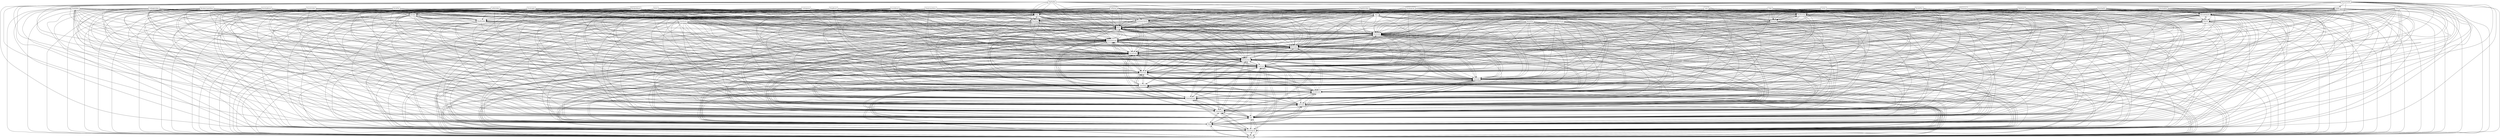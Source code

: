 digraph{
graph [rankdir=TB];
node [shape=box];
edge [arrowhead=normal];
0[label="Pong",]
1[label="Wall",]
2[label="Lane",]
3[label="Pucksupply",]
4[label="Leftpong",]
5[label="Menu",]
6[label="SaveGame",]
7[label="Floorbrickles",]
8[label="CheckPreviousBestScore",]
9[label="BrickPile",]
10[label="PlayBowling",]
11[label="Board",]
12[label="ClassDiagram",]
13[label="Rightpont",]
14[label="Point",]
15[label="Size",]
16[label="Bowling",]
17[label="GameSprite",]
18[label="StationarySprite",]
19[label="Leftbrickles",]
20[label="ListGame",]
21[label="Edge",]
22[label="BowlingPin",]
23[label="PongGameMenu",]
24[label="Brick",]
25[label="BowlingGameMenu",]
26[label="Brickles",]
27[label="Paddle",]
28[label="Gutter",]
29[label="BottomPaddle",]
30[label="UninstallGame",]
31[label="ArcadeGame",]
32[label="GameMenu",]
33[label="SaveScore",]
34[label="Floorpong",]
35[label="EndofAlley",]
36[label="ExitGame",]
37[label="ScoreBoard",]
38[label="MovableSprite",]
39[label="PlayPong",]
40[label="PlayGame",]
41[label="Puck",]
42[label="UseCases",]
43[label="DividingLine",]
44[label="Ceilingbrickles",]
45[label="TopPaddle",]
46[label="Ceilingpong",]
47[label="Initialization",]
48[label="InstallGame",]
49[label="Rightbrickles",]
50[label="PlayBrickles",]
51[label="Velocity",]
52[label="PongBoard",]
53[label="BowlingBoard",]
54[label="BricklesGameMenu",]
55[label="SpritePair",]
56[label="RackofPins",]
57[label="BricklesBoard",]
58[label="Rectangle",]
59[label="BowlingBall",]
60[label="AnimationLoop",]
0->5[label="",]
0->6[label="",]
0->11[label="",]
0->12[label="",]
0->14[label="",]
0->15[label="",]
0->17[label="",]
0->20[label="",]
0->30[label="",]
0->31[label="",]
0->32[label="",]
0->36[label="",]
0->39[label="",]
0->40[label="",]
0->42[label="",]
0->47[label="",]
0->48[label="",]
0->58[label="",]
0->60[label="",]
1->5[label="",]
1->6[label="",]
1->11[label="",]
1->12[label="",]
1->14[label="",]
1->15[label="",]
1->17[label="",]
1->18[label="",]
1->20[label="",]
1->30[label="",]
1->31[label="",]
1->32[label="",]
1->36[label="",]
1->40[label="",]
1->42[label="",]
1->47[label="",]
1->48[label="",]
1->58[label="",]
1->60[label="",]
2->5[label="",]
2->6[label="",]
2->10[label="",]
2->11[label="",]
2->12[label="",]
2->14[label="",]
2->15[label="",]
2->16[label="",]
2->17[label="",]
2->18[label="",]
2->20[label="",]
2->30[label="",]
2->31[label="",]
2->32[label="",]
2->36[label="",]
2->40[label="",]
2->42[label="",]
2->47[label="",]
2->48[label="",]
2->58[label="",]
2->60[label="",]
3->5[label="",]
3->6[label="",]
3->11[label="",]
3->12[label="",]
3->14[label="",]
3->15[label="",]
3->17[label="",]
3->20[label="",]
3->26[label="",]
3->30[label="",]
3->31[label="",]
3->32[label="",]
3->36[label="",]
3->40[label="",]
3->42[label="",]
3->47[label="",]
3->48[label="",]
3->50[label="",]
3->58[label="",]
3->60[label="",]
4->0[label="",]
4->1[label="",]
4->5[label="",]
4->6[label="",]
4->11[label="",]
4->12[label="",]
4->14[label="",]
4->15[label="",]
4->17[label="",]
4->18[label="",]
4->20[label="",]
4->30[label="",]
4->31[label="",]
4->32[label="",]
4->36[label="",]
4->39[label="",]
4->40[label="",]
4->42[label="",]
4->47[label="",]
4->48[label="",]
4->58[label="",]
4->60[label="",]
5->6[label="",]
5->11[label="",]
5->12[label="",]
5->14[label="",]
5->15[label="",]
5->17[label="",]
5->20[label="",]
5->30[label="",]
5->31[label="",]
5->32[label="",]
5->36[label="",]
5->40[label="",]
5->42[label="",]
5->47[label="",]
5->48[label="",]
5->58[label="",]
5->60[label="",]
6->5[label="",]
6->11[label="",]
6->12[label="",]
6->14[label="",]
6->15[label="",]
6->17[label="",]
6->20[label="",]
6->30[label="",]
6->31[label="",]
6->32[label="",]
6->36[label="",]
6->40[label="",]
6->42[label="",]
6->47[label="",]
6->48[label="",]
6->58[label="",]
6->60[label="",]
7->5[label="",]
7->6[label="",]
7->11[label="",]
7->12[label="",]
7->14[label="",]
7->15[label="",]
7->17[label="",]
7->18[label="",]
7->20[label="",]
7->26[label="",]
7->30[label="",]
7->31[label="",]
7->32[label="",]
7->36[label="",]
7->40[label="",]
7->42[label="",]
7->47[label="",]
7->48[label="",]
7->50[label="",]
7->58[label="",]
7->60[label="",]
8->5[label="",]
8->6[label="",]
8->11[label="",]
8->12[label="",]
8->14[label="",]
8->15[label="",]
8->17[label="",]
8->20[label="",]
8->30[label="",]
8->31[label="",]
8->32[label="",]
8->36[label="",]
8->40[label="",]
8->42[label="",]
8->47[label="",]
8->48[label="",]
8->58[label="",]
8->60[label="",]
9->5[label="",]
9->6[label="",]
9->11[label="",]
9->12[label="",]
9->14[label="",]
9->15[label="",]
9->17[label="",]
9->18[label="",]
9->20[label="",]
9->26[label="",]
9->30[label="",]
9->31[label="",]
9->32[label="",]
9->36[label="",]
9->40[label="",]
9->42[label="",]
9->47[label="",]
9->48[label="",]
9->50[label="",]
9->58[label="",]
9->60[label="",]
10->5[label="",]
10->6[label="",]
10->11[label="",]
10->12[label="",]
10->14[label="",]
10->15[label="",]
10->16[label="",]
10->17[label="",]
10->20[label="",]
10->30[label="",]
10->31[label="",]
10->32[label="",]
10->36[label="",]
10->40[label="",]
10->42[label="",]
10->47[label="",]
10->48[label="",]
10->58[label="",]
10->60[label="",]
11->5[label="",]
11->6[label="",]
11->12[label="",]
11->14[label="",]
11->15[label="",]
11->17[label="",]
11->20[label="",]
11->30[label="",]
11->31[label="",]
11->32[label="",]
11->36[label="",]
11->40[label="",]
11->42[label="",]
11->47[label="",]
11->48[label="",]
11->58[label="",]
11->60[label="",]
12->5[label="",]
12->6[label="",]
12->11[label="",]
12->14[label="",]
12->15[label="",]
12->17[label="",]
12->20[label="",]
12->30[label="",]
12->31[label="",]
12->32[label="",]
12->36[label="",]
12->40[label="",]
12->42[label="",]
12->47[label="",]
12->48[label="",]
12->58[label="",]
12->60[label="",]
13->0[label="",]
13->1[label="",]
13->5[label="",]
13->6[label="",]
13->11[label="",]
13->12[label="",]
13->14[label="",]
13->15[label="",]
13->17[label="",]
13->18[label="",]
13->20[label="",]
13->30[label="",]
13->31[label="",]
13->32[label="",]
13->36[label="",]
13->39[label="",]
13->40[label="",]
13->42[label="",]
13->47[label="",]
13->48[label="",]
13->58[label="",]
13->60[label="",]
14->5[label="",]
14->6[label="",]
14->11[label="",]
14->12[label="",]
14->15[label="",]
14->17[label="",]
14->20[label="",]
14->30[label="",]
14->31[label="",]
14->32[label="",]
14->36[label="",]
14->40[label="",]
14->42[label="",]
14->47[label="",]
14->48[label="",]
14->58[label="",]
14->60[label="",]
15->5[label="",]
15->6[label="",]
15->11[label="",]
15->12[label="",]
15->14[label="",]
15->17[label="",]
15->20[label="",]
15->30[label="",]
15->31[label="",]
15->32[label="",]
15->36[label="",]
15->40[label="",]
15->42[label="",]
15->47[label="",]
15->48[label="",]
15->58[label="",]
15->60[label="",]
16->5[label="",]
16->6[label="",]
16->10[label="",]
16->11[label="",]
16->12[label="",]
16->14[label="",]
16->15[label="",]
16->17[label="",]
16->20[label="",]
16->30[label="",]
16->31[label="",]
16->32[label="",]
16->36[label="",]
16->40[label="",]
16->42[label="",]
16->47[label="",]
16->48[label="",]
16->58[label="",]
16->60[label="",]
17->5[label="",]
17->6[label="",]
17->11[label="",]
17->12[label="",]
17->14[label="",]
17->15[label="",]
17->20[label="",]
17->30[label="",]
17->31[label="",]
17->32[label="",]
17->36[label="",]
17->40[label="",]
17->42[label="",]
17->47[label="",]
17->48[label="",]
17->58[label="",]
17->60[label="",]
18->5[label="",]
18->6[label="",]
18->11[label="",]
18->12[label="",]
18->14[label="",]
18->15[label="",]
18->17[label="",]
18->20[label="",]
18->30[label="",]
18->31[label="",]
18->32[label="",]
18->36[label="",]
18->40[label="",]
18->42[label="",]
18->47[label="",]
18->48[label="",]
18->58[label="",]
18->60[label="",]
19->1[label="",]
19->5[label="",]
19->6[label="",]
19->11[label="",]
19->12[label="",]
19->14[label="",]
19->15[label="",]
19->17[label="",]
19->18[label="",]
19->20[label="",]
19->26[label="",]
19->30[label="",]
19->31[label="",]
19->32[label="",]
19->36[label="",]
19->40[label="",]
19->42[label="",]
19->47[label="",]
19->48[label="",]
19->50[label="",]
19->58[label="",]
19->60[label="",]
20->5[label="",]
20->6[label="",]
20->11[label="",]
20->12[label="",]
20->14[label="",]
20->15[label="",]
20->17[label="",]
20->30[label="",]
20->31[label="",]
20->32[label="",]
20->36[label="",]
20->40[label="",]
20->42[label="",]
20->47[label="",]
20->48[label="",]
20->58[label="",]
20->60[label="",]
21->5[label="",]
21->6[label="",]
21->10[label="",]
21->11[label="",]
21->12[label="",]
21->14[label="",]
21->15[label="",]
21->16[label="",]
21->17[label="",]
21->18[label="",]
21->20[label="",]
21->30[label="",]
21->31[label="",]
21->32[label="",]
21->36[label="",]
21->40[label="",]
21->42[label="",]
21->47[label="",]
21->48[label="",]
21->58[label="",]
21->60[label="",]
22->5[label="",]
22->6[label="",]
22->10[label="",]
22->11[label="",]
22->12[label="",]
22->14[label="",]
22->15[label="",]
22->16[label="",]
22->17[label="",]
22->20[label="",]
22->30[label="",]
22->31[label="",]
22->32[label="",]
22->36[label="",]
22->38[label="",]
22->40[label="",]
22->42[label="",]
22->47[label="",]
22->48[label="",]
22->51[label="",]
22->58[label="",]
22->60[label="",]
23->0[label="",]
23->5[label="",]
23->6[label="",]
23->11[label="",]
23->12[label="",]
23->14[label="",]
23->15[label="",]
23->17[label="",]
23->20[label="",]
23->30[label="",]
23->31[label="",]
23->32[label="",]
23->36[label="",]
23->39[label="",]
23->40[label="",]
23->42[label="",]
23->47[label="",]
23->48[label="",]
23->58[label="",]
23->60[label="",]
24->5[label="",]
24->6[label="",]
24->11[label="",]
24->12[label="",]
24->14[label="",]
24->15[label="",]
24->17[label="",]
24->18[label="",]
24->20[label="",]
24->26[label="",]
24->30[label="",]
24->31[label="",]
24->32[label="",]
24->36[label="",]
24->40[label="",]
24->42[label="",]
24->47[label="",]
24->48[label="",]
24->50[label="",]
24->58[label="",]
24->60[label="",]
25->5[label="",]
25->6[label="",]
25->10[label="",]
25->11[label="",]
25->12[label="",]
25->14[label="",]
25->15[label="",]
25->16[label="",]
25->17[label="",]
25->20[label="",]
25->30[label="",]
25->31[label="",]
25->32[label="",]
25->36[label="",]
25->40[label="",]
25->42[label="",]
25->47[label="",]
25->48[label="",]
25->58[label="",]
25->60[label="",]
26->5[label="",]
26->6[label="",]
26->11[label="",]
26->12[label="",]
26->14[label="",]
26->15[label="",]
26->17[label="",]
26->20[label="",]
26->30[label="",]
26->31[label="",]
26->32[label="",]
26->36[label="",]
26->40[label="",]
26->42[label="",]
26->47[label="",]
26->48[label="",]
26->50[label="",]
26->58[label="",]
26->60[label="",]
27->0[label="",]
27->5[label="",]
27->6[label="",]
27->11[label="",]
27->12[label="",]
27->14[label="",]
27->15[label="",]
27->17[label="",]
27->20[label="",]
27->30[label="",]
27->31[label="",]
27->32[label="",]
27->36[label="",]
27->38[label="",]
27->39[label="",]
27->40[label="",]
27->42[label="",]
27->47[label="",]
27->48[label="",]
27->51[label="",]
27->58[label="",]
27->60[label="",]
28->5[label="",]
28->6[label="",]
28->10[label="",]
28->11[label="",]
28->12[label="",]
28->14[label="",]
28->15[label="",]
28->16[label="",]
28->17[label="",]
28->18[label="",]
28->20[label="",]
28->30[label="",]
28->31[label="",]
28->32[label="",]
28->36[label="",]
28->40[label="",]
28->42[label="",]
28->47[label="",]
28->48[label="",]
28->58[label="",]
28->60[label="",]
29->0[label="",]
29->5[label="",]
29->6[label="",]
29->11[label="",]
29->12[label="",]
29->14[label="",]
29->15[label="",]
29->17[label="",]
29->20[label="",]
29->27[label="",]
29->30[label="",]
29->31[label="",]
29->32[label="",]
29->36[label="",]
29->38[label="",]
29->39[label="",]
29->40[label="",]
29->42[label="",]
29->47[label="",]
29->48[label="",]
29->51[label="",]
29->58[label="",]
29->60[label="",]
30->5[label="",]
30->6[label="",]
30->11[label="",]
30->12[label="",]
30->14[label="",]
30->15[label="",]
30->17[label="",]
30->20[label="",]
30->31[label="",]
30->32[label="",]
30->36[label="",]
30->40[label="",]
30->42[label="",]
30->47[label="",]
30->48[label="",]
30->58[label="",]
30->60[label="",]
31->5[label="",]
31->6[label="",]
31->11[label="",]
31->12[label="",]
31->14[label="",]
31->15[label="",]
31->17[label="",]
31->20[label="",]
31->30[label="",]
31->32[label="",]
31->36[label="",]
31->40[label="",]
31->42[label="",]
31->47[label="",]
31->48[label="",]
31->58[label="",]
31->60[label="",]
32->5[label="",]
32->6[label="",]
32->11[label="",]
32->12[label="",]
32->14[label="",]
32->15[label="",]
32->17[label="",]
32->20[label="",]
32->30[label="",]
32->31[label="",]
32->36[label="",]
32->40[label="",]
32->42[label="",]
32->47[label="",]
32->48[label="",]
32->58[label="",]
32->60[label="",]
33->5[label="",]
33->6[label="",]
33->11[label="",]
33->12[label="",]
33->14[label="",]
33->15[label="",]
33->17[label="",]
33->20[label="",]
33->30[label="",]
33->31[label="",]
33->32[label="",]
33->36[label="",]
33->40[label="",]
33->42[label="",]
33->47[label="",]
33->48[label="",]
33->58[label="",]
33->60[label="",]
34->0[label="",]
34->5[label="",]
34->6[label="",]
34->11[label="",]
34->12[label="",]
34->14[label="",]
34->15[label="",]
34->17[label="",]
34->18[label="",]
34->20[label="",]
34->30[label="",]
34->31[label="",]
34->32[label="",]
34->36[label="",]
34->39[label="",]
34->40[label="",]
34->42[label="",]
34->47[label="",]
34->48[label="",]
34->58[label="",]
34->60[label="",]
35->5[label="",]
35->6[label="",]
35->10[label="",]
35->11[label="",]
35->12[label="",]
35->14[label="",]
35->15[label="",]
35->16[label="",]
35->17[label="",]
35->18[label="",]
35->20[label="",]
35->30[label="",]
35->31[label="",]
35->32[label="",]
35->36[label="",]
35->40[label="",]
35->42[label="",]
35->47[label="",]
35->48[label="",]
35->58[label="",]
35->60[label="",]
36->5[label="",]
36->6[label="",]
36->11[label="",]
36->12[label="",]
36->14[label="",]
36->15[label="",]
36->17[label="",]
36->20[label="",]
36->30[label="",]
36->31[label="",]
36->32[label="",]
36->40[label="",]
36->42[label="",]
36->47[label="",]
36->48[label="",]
36->58[label="",]
36->60[label="",]
37->0[label="",]
37->5[label="",]
37->6[label="",]
37->11[label="",]
37->12[label="",]
37->14[label="",]
37->15[label="",]
37->17[label="",]
37->18[label="",]
37->20[label="",]
37->30[label="",]
37->31[label="",]
37->32[label="",]
37->36[label="",]
37->39[label="",]
37->40[label="",]
37->42[label="",]
37->47[label="",]
37->48[label="",]
37->58[label="",]
37->60[label="",]
38->5[label="",]
38->6[label="",]
38->11[label="",]
38->12[label="",]
38->14[label="",]
38->15[label="",]
38->17[label="",]
38->20[label="",]
38->30[label="",]
38->31[label="",]
38->32[label="",]
38->36[label="",]
38->40[label="",]
38->42[label="",]
38->47[label="",]
38->48[label="",]
38->51[label="",]
38->58[label="",]
38->60[label="",]
39->0[label="",]
39->5[label="",]
39->6[label="",]
39->11[label="",]
39->12[label="",]
39->14[label="",]
39->15[label="",]
39->17[label="",]
39->20[label="",]
39->30[label="",]
39->31[label="",]
39->32[label="",]
39->36[label="",]
39->40[label="",]
39->42[label="",]
39->47[label="",]
39->48[label="",]
39->58[label="",]
39->60[label="",]
40->5[label="",]
40->6[label="",]
40->11[label="",]
40->12[label="",]
40->14[label="",]
40->15[label="",]
40->17[label="",]
40->20[label="",]
40->30[label="",]
40->31[label="",]
40->32[label="",]
40->36[label="",]
40->42[label="",]
40->47[label="",]
40->48[label="",]
40->58[label="",]
40->60[label="",]
41->5[label="",]
41->6[label="",]
41->11[label="",]
41->12[label="",]
41->14[label="",]
41->15[label="",]
41->17[label="",]
41->20[label="",]
41->30[label="",]
41->31[label="",]
41->32[label="",]
41->36[label="",]
41->38[label="",]
41->40[label="",]
41->42[label="",]
41->47[label="",]
41->48[label="",]
41->51[label="",]
41->58[label="",]
41->60[label="",]
42->5[label="",]
42->6[label="",]
42->11[label="",]
42->12[label="",]
42->14[label="",]
42->15[label="",]
42->17[label="",]
42->20[label="",]
42->30[label="",]
42->31[label="",]
42->32[label="",]
42->36[label="",]
42->40[label="",]
42->47[label="",]
42->48[label="",]
42->58[label="",]
42->60[label="",]
43->0[label="",]
43->5[label="",]
43->6[label="",]
43->11[label="",]
43->12[label="",]
43->14[label="",]
43->15[label="",]
43->17[label="",]
43->18[label="",]
43->20[label="",]
43->30[label="",]
43->31[label="",]
43->32[label="",]
43->36[label="",]
43->39[label="",]
43->40[label="",]
43->42[label="",]
43->47[label="",]
43->48[label="",]
43->58[label="",]
43->60[label="",]
44->5[label="",]
44->6[label="",]
44->11[label="",]
44->12[label="",]
44->14[label="",]
44->15[label="",]
44->17[label="",]
44->18[label="",]
44->20[label="",]
44->26[label="",]
44->30[label="",]
44->31[label="",]
44->32[label="",]
44->36[label="",]
44->40[label="",]
44->42[label="",]
44->47[label="",]
44->48[label="",]
44->50[label="",]
44->58[label="",]
44->60[label="",]
45->0[label="",]
45->5[label="",]
45->6[label="",]
45->11[label="",]
45->12[label="",]
45->14[label="",]
45->15[label="",]
45->17[label="",]
45->20[label="",]
45->27[label="",]
45->30[label="",]
45->31[label="",]
45->32[label="",]
45->36[label="",]
45->38[label="",]
45->39[label="",]
45->40[label="",]
45->42[label="",]
45->47[label="",]
45->48[label="",]
45->51[label="",]
45->58[label="",]
45->60[label="",]
46->0[label="",]
46->5[label="",]
46->6[label="",]
46->11[label="",]
46->12[label="",]
46->14[label="",]
46->15[label="",]
46->17[label="",]
46->18[label="",]
46->20[label="",]
46->30[label="",]
46->31[label="",]
46->32[label="",]
46->36[label="",]
46->39[label="",]
46->40[label="",]
46->42[label="",]
46->47[label="",]
46->48[label="",]
46->58[label="",]
46->60[label="",]
47->5[label="",]
47->6[label="",]
47->11[label="",]
47->12[label="",]
47->14[label="",]
47->15[label="",]
47->17[label="",]
47->20[label="",]
47->30[label="",]
47->31[label="",]
47->32[label="",]
47->36[label="",]
47->40[label="",]
47->42[label="",]
47->48[label="",]
47->58[label="",]
47->60[label="",]
48->5[label="",]
48->6[label="",]
48->11[label="",]
48->12[label="",]
48->14[label="",]
48->15[label="",]
48->17[label="",]
48->20[label="",]
48->30[label="",]
48->31[label="",]
48->32[label="",]
48->36[label="",]
48->40[label="",]
48->42[label="",]
48->47[label="",]
48->58[label="",]
48->60[label="",]
49->1[label="",]
49->5[label="",]
49->6[label="",]
49->11[label="",]
49->12[label="",]
49->14[label="",]
49->15[label="",]
49->17[label="",]
49->18[label="",]
49->20[label="",]
49->26[label="",]
49->30[label="",]
49->31[label="",]
49->32[label="",]
49->36[label="",]
49->40[label="",]
49->42[label="",]
49->47[label="",]
49->48[label="",]
49->50[label="",]
49->58[label="",]
49->60[label="",]
50->5[label="",]
50->6[label="",]
50->11[label="",]
50->12[label="",]
50->14[label="",]
50->15[label="",]
50->17[label="",]
50->20[label="",]
50->26[label="",]
50->30[label="",]
50->31[label="",]
50->32[label="",]
50->36[label="",]
50->40[label="",]
50->42[label="",]
50->47[label="",]
50->48[label="",]
50->58[label="",]
50->60[label="",]
51->5[label="",]
51->6[label="",]
51->11[label="",]
51->12[label="",]
51->14[label="",]
51->15[label="",]
51->17[label="",]
51->20[label="",]
51->30[label="",]
51->31[label="",]
51->32[label="",]
51->36[label="",]
51->38[label="",]
51->40[label="",]
51->42[label="",]
51->47[label="",]
51->48[label="",]
51->58[label="",]
51->60[label="",]
52->0[label="",]
52->5[label="",]
52->6[label="",]
52->11[label="",]
52->12[label="",]
52->14[label="",]
52->15[label="",]
52->17[label="",]
52->20[label="",]
52->30[label="",]
52->31[label="",]
52->32[label="",]
52->36[label="",]
52->39[label="",]
52->40[label="",]
52->42[label="",]
52->47[label="",]
52->48[label="",]
52->58[label="",]
52->60[label="",]
53->5[label="",]
53->6[label="",]
53->10[label="",]
53->11[label="",]
53->12[label="",]
53->14[label="",]
53->15[label="",]
53->16[label="",]
53->17[label="",]
53->20[label="",]
53->30[label="",]
53->31[label="",]
53->32[label="",]
53->36[label="",]
53->40[label="",]
53->42[label="",]
53->47[label="",]
53->48[label="",]
53->58[label="",]
53->60[label="",]
54->5[label="",]
54->6[label="",]
54->11[label="",]
54->12[label="",]
54->14[label="",]
54->15[label="",]
54->17[label="",]
54->20[label="",]
54->26[label="",]
54->30[label="",]
54->31[label="",]
54->32[label="",]
54->36[label="",]
54->40[label="",]
54->42[label="",]
54->47[label="",]
54->48[label="",]
54->50[label="",]
54->58[label="",]
54->60[label="",]
55->5[label="",]
55->6[label="",]
55->11[label="",]
55->12[label="",]
55->14[label="",]
55->15[label="",]
55->17[label="",]
55->20[label="",]
55->30[label="",]
55->31[label="",]
55->32[label="",]
55->36[label="",]
55->40[label="",]
55->42[label="",]
55->47[label="",]
55->48[label="",]
55->58[label="",]
55->60[label="",]
56->5[label="",]
56->6[label="",]
56->10[label="",]
56->11[label="",]
56->12[label="",]
56->14[label="",]
56->15[label="",]
56->16[label="",]
56->17[label="",]
56->18[label="",]
56->20[label="",]
56->30[label="",]
56->31[label="",]
56->32[label="",]
56->36[label="",]
56->40[label="",]
56->42[label="",]
56->47[label="",]
56->48[label="",]
56->58[label="",]
56->60[label="",]
57->5[label="",]
57->6[label="",]
57->11[label="",]
57->12[label="",]
57->14[label="",]
57->15[label="",]
57->17[label="",]
57->20[label="",]
57->26[label="",]
57->30[label="",]
57->31[label="",]
57->32[label="",]
57->36[label="",]
57->40[label="",]
57->42[label="",]
57->47[label="",]
57->48[label="",]
57->50[label="",]
57->58[label="",]
57->60[label="",]
58->5[label="",]
58->6[label="",]
58->11[label="",]
58->12[label="",]
58->14[label="",]
58->15[label="",]
58->17[label="",]
58->20[label="",]
58->30[label="",]
58->31[label="",]
58->32[label="",]
58->36[label="",]
58->40[label="",]
58->42[label="",]
58->47[label="",]
58->48[label="",]
58->60[label="",]
59->5[label="",]
59->6[label="",]
59->10[label="",]
59->11[label="",]
59->12[label="",]
59->14[label="",]
59->15[label="",]
59->16[label="",]
59->17[label="",]
59->20[label="",]
59->30[label="",]
59->31[label="",]
59->32[label="",]
59->36[label="",]
59->38[label="",]
59->40[label="",]
59->42[label="",]
59->47[label="",]
59->48[label="",]
59->51[label="",]
59->58[label="",]
59->60[label="",]
60->5[label="",]
60->6[label="",]
60->11[label="",]
60->12[label="",]
60->14[label="",]
60->15[label="",]
60->17[label="",]
60->20[label="",]
60->30[label="",]
60->31[label="",]
60->32[label="",]
60->36[label="",]
60->40[label="",]
60->42[label="",]
60->47[label="",]
60->48[label="",]
60->58[label="",]
}
